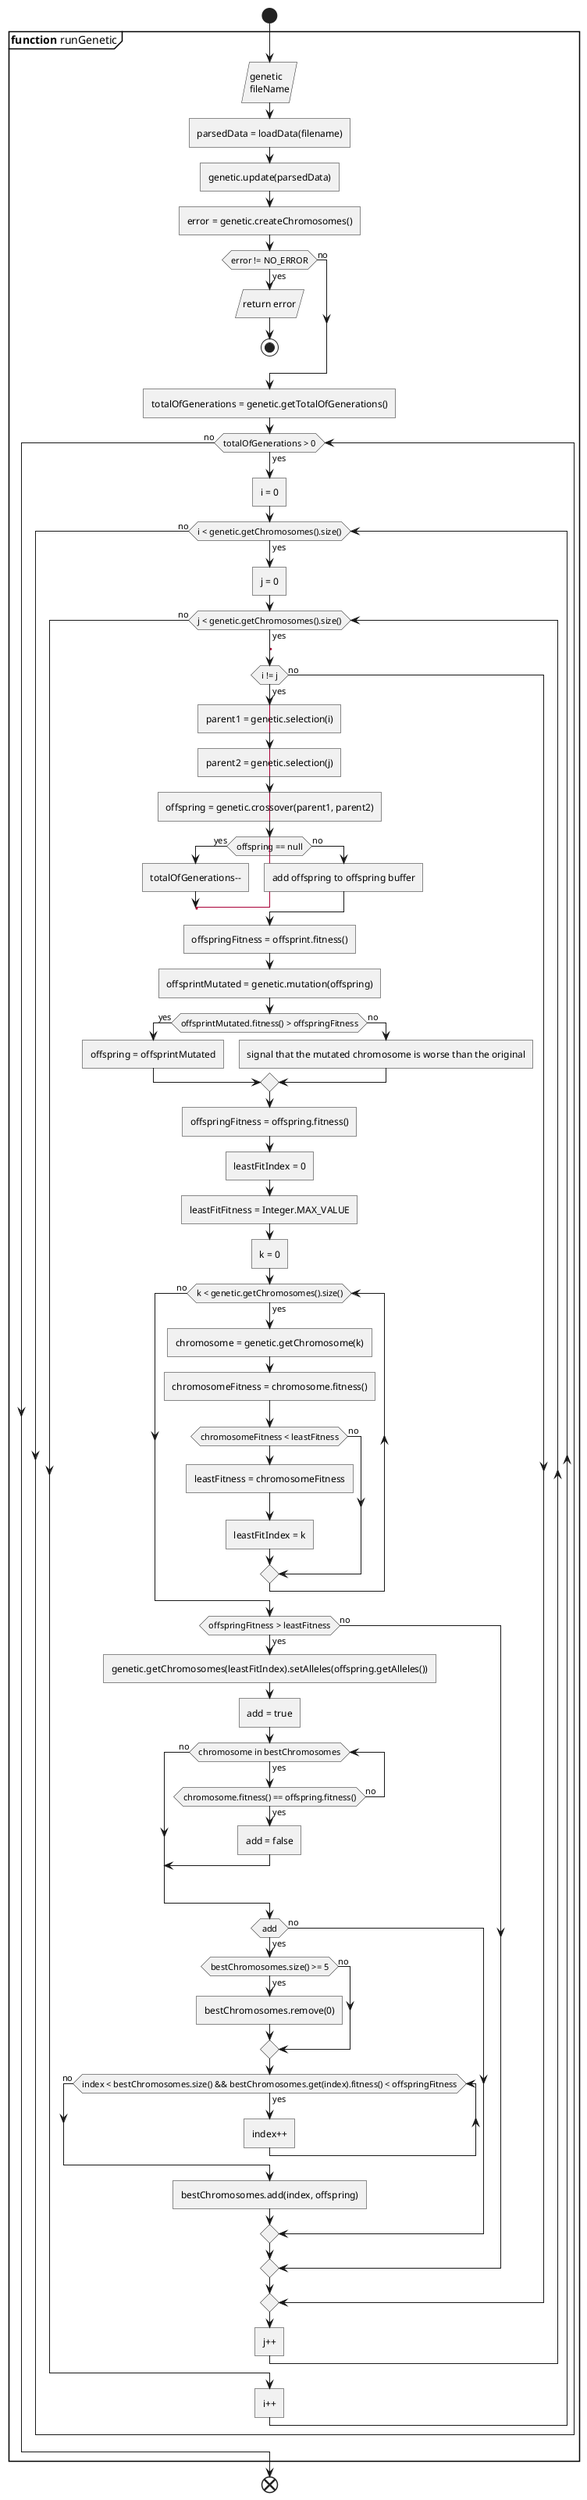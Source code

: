 @startuml
start

partition **function** runGenetic {
    :genetic
    fileName/

    :parsedData = loadData(filename)]

    :genetic.update(parsedData)]

    :error = genetic.createChromosomes()]

    if (error != NO_ERROR) then (yes)
        :return error/
        stop
    else (no)
    endif

    :totalOfGenerations = genetic.getTotalOfGenerations()]

    while (totalOfGenerations > 0) is (yes)
        :i = 0]
        while (i < genetic.getChromosomes().size()) is (yes)
            :j = 0]
            while (j < genetic.getChromosomes().size()) is (yes)
                label continue_loop
                if (i != j) then (yes)
                    :parent1 = genetic.selection(i)]
                    :parent2 = genetic.selection(j)]

                    :offspring = genetic.crossover(parent1, parent2)]

                    if (offspring == null) then (yes)
                        :totalOfGenerations--]
                        goto continue_loop
                    else (no)
                        :add offspring to offspring buffer]
                    endif

                    :offspringFitness = offsprint.fitness()]
                    :offsprintMutated = genetic.mutation(offspring)]


                    if (offsprintMutated.fitness() > offspringFitness) then (yes)
                        :offspring = offsprintMutated]
                    else (no)
                        :signal that the mutated chromosome is worse than the original]
                    endif

                    :offspringFitness = offspring.fitness()]

                    :leastFitIndex = 0]
                    :leastFitFitness = Integer.MAX_VALUE]

                    :k = 0]
                    while (k < genetic.getChromosomes().size()) is (yes)
                        :chromosome = genetic.getChromosome(k)]
                        :chromosomeFitness = chromosome.fitness()]
                        if (chromosomeFitness < leastFitness) then
                            :leastFitness = chromosomeFitness]
                            :leastFitIndex = k]
                        else (no)
                        endif
                    endwhile (no)

                    if (offspringFitness > leastFitness) then (yes)
                        :genetic.getChromosomes(leastFitIndex).setAlleles(offspring.getAlleles())]
                        :add = true]

                        while (chromosome in bestChromosomes) is (yes)
                            if (chromosome.fitness() == offspring.fitness()) then (yes)
                                :add = false]
                                break
                            else (no)
                            endif
                        endwhile (no)

                        if (add) then (yes)
                            if (bestChromosomes.size() >= 5) then (yes)
                                :bestChromosomes.remove(0)]
                            else (no)
                            endif
                            while (index < bestChromosomes.size() && bestChromosomes.get(index).fitness() < offspringFitness) is (yes)
                                :index++]
                            endwhile (no)

                            :bestChromosomes.add(index, offspring)]
                        else (no)
                        endif

                    else (no)
                    endif

                else (no)
                endif
                :j++]
            endwhile (no)
            :i++]
        endwhile (no)
    endwhile (no)
}

end

/' En primer lugar, se define una clase llamada Genetic que contiene los métodos y '/
/' variables necesarios para ejecutar el algoritmo genético. '/ 

/' La función principal es runGenetic, que recibe un objeto Genetic y un nombre de '/
/' archivo como parámetros. Esta función carga los datos del archivo y configura '/
/' los parámetros iniciales del algoritmo genético, como el tamaño de la '/
/' población, el número total de profesores y cursos, y el número total de '/
/' generaciones. Luego, ejecuta el algoritmo genético iterativamente durante el '/
/' número especificado de generaciones. '/

/' Cabe destacar que la cantidad total de generaciones que realiza el programa es '/
/' igual al valor de población extraído de cada archivo JSON. '/

/' Dentro del bucle principal del algoritmo genético, se realiza la selección, el '/
/' cruce, la mutación y la evaluación de la aptitud para cada par de cromosomas '/
/' seleccionados. La selección se realiza mediante el método selection, que elige '/
/' un cromosoma con respecto a un índice designado previamente en la población '/
/' general. '/

/' El cruce se realiza mediante el método crossover, que implementa el cruce de '/
/' dos cromosomas utilizando el operador de cruce de puntos de cruce mixtos (PMX). '/
/' Los puntos de cruce se definen como pmxPoint1 y pmxPoint2 y se seleccionan '/
/' según la proporción del total de cursos, en caso de que el cruce retorne un '/
/' resultado invalido, se continua con el siguiente par de cromosomas. '/

/' Los motivos para que el método crossover retorne un resultado invalido se debe '/
/' a que a la hora de hacer el cruce no existe una manera de realizarlo sin que se '/
/' incumplan las restricciones prestablecidas para el proyecto y las distintas '/
/' estrategias de diseño. '/

/' La mutación se realiza mediante el método mutation, el cual aplica una mutación '/
/' aleatoria a un cromosoma. En este caso, la mutación se lleva a cabo '/
/' seleccionando un alelo aleatorio del conjunto inicial de alelos. Sin embargo, '/
/' se aplican restricciones para garantizar que la mutación sea válida y mejore la '/
/' aptitud del cromosoma. '/

/' Estas restricciones son las siguientes: el alelo obtenido no puede tener una '/
/' nota igual a -1 (lo cual indica que el profesor no puede dar ese curso) y '/
/' tampoco puede pertenecer a un profesor que ya tenga asignados 4 cursos. Estas '/
/' restricciones aseguran que no se exceda el límite de cursos por profesor y que '/
/' no se agreguen cursos inválidos. '/

/' Si el alelo seleccionado cumple con las restricciones, se introduce en el '/
/' cromosoma reemplazando al curso con el mismo nombre. Luego, se calcula el '/
/' fitness tanto para el cromosoma original como para el cromosoma posterior a la '/
/' mutación. '/

/' Para decidir si se mantiene la mutación o no, se compara la aptitud de ambos '/
/' cromosomas. Si el cromosoma mutado tiene una aptitud superior al cromosoma '/
/' original, se conserva la mutación. De lo contrario, se descarta la mutación y '/
/' se mantiene el cromosoma original. '/

/' La función de aptitud o fitness calcula un valor numérico que representa la '/
/' calidad de un cromosoma. En este caso, se calcula sumando todas las notas de la '/
/' combinación de cursos. Un valor mayor indica un cromosoma mejor. La función de '/
/' aptitud también se utiliza en el algoritmo dinámico para encontrar la mejor '/
/' solución, ya que no se tiene un objetivo específico definido. '/

/' Después de la mutación y la evaluación de la aptitud, se actualiza la población '/
/' reemplazando los cromosomas menos aptos con los descendientes mutados si su '/
/' aptitud es mayor. Además, se mantiene una lista de los 5 mejores cromosomas '/
/' (diferentes entre sí) en la variable bestChromosomes, para mostrar los mejores '/
/' cromosomas generados posterior a la ejecución del algoritmo. '/

/' Finalmente, se selecciona el mejor cromosoma de la población y se almacena en '/
/' la variable result. Se realiza una comparación de la aptitud de cada cromosoma '/
/' con el cromosoma anterior y se actualiza el result si se encuentra un cromosoma '/
/' con una aptitud superior. '/

/' En resumen, la estrategia genética implementada en este proyecto utiliza el '/
/' operador de cruce PMX, una mutación aleatoria y la evaluación de la aptitud '/
/' para evolucionar una población de cromosomas y encontrar la mejor solución al '/
/' problema de optimización. '/

@enduml
